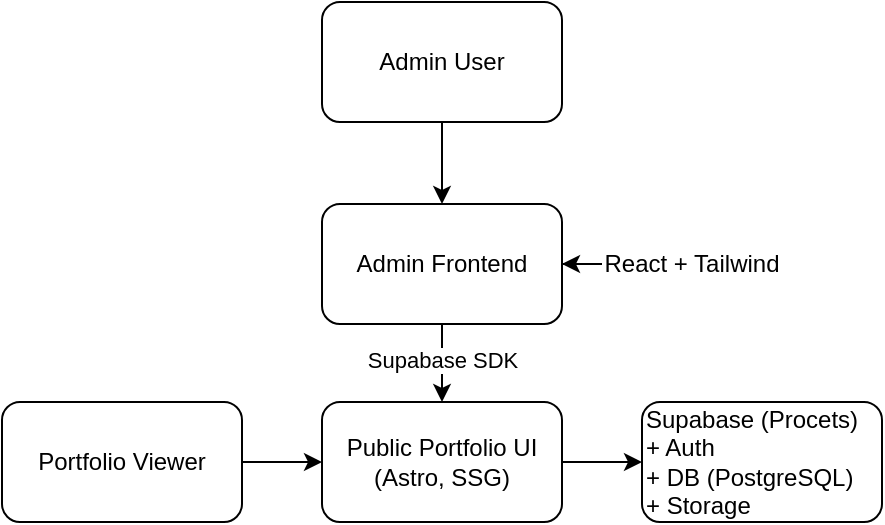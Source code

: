 <mxfile version="24.8.4">
  <diagram name="Seite-1" id="PbCc_y1WBwQMMXHwgZae">
    <mxGraphModel dx="830" dy="455" grid="1" gridSize="10" guides="1" tooltips="1" connect="1" arrows="1" fold="1" page="1" pageScale="1" pageWidth="827" pageHeight="1169" math="0" shadow="0">
      <root>
        <mxCell id="0" />
        <mxCell id="1" parent="0" />
        <mxCell id="KfbELKjPDm21NCQ0_by3-3" value="" style="edgeStyle=orthogonalEdgeStyle;rounded=0;orthogonalLoop=1;jettySize=auto;html=1;" edge="1" parent="1" source="KfbELKjPDm21NCQ0_by3-1" target="KfbELKjPDm21NCQ0_by3-2">
          <mxGeometry relative="1" as="geometry" />
        </mxCell>
        <mxCell id="KfbELKjPDm21NCQ0_by3-1" value="Admin User" style="rounded=1;whiteSpace=wrap;html=1;" vertex="1" parent="1">
          <mxGeometry x="360" y="40" width="120" height="60" as="geometry" />
        </mxCell>
        <mxCell id="KfbELKjPDm21NCQ0_by3-7" value="" style="edgeStyle=orthogonalEdgeStyle;rounded=0;orthogonalLoop=1;jettySize=auto;html=1;" edge="1" parent="1" source="KfbELKjPDm21NCQ0_by3-2" target="KfbELKjPDm21NCQ0_by3-6">
          <mxGeometry relative="1" as="geometry" />
        </mxCell>
        <mxCell id="KfbELKjPDm21NCQ0_by3-9" value="Supabase SDK" style="edgeLabel;html=1;align=center;verticalAlign=middle;resizable=0;points=[];" vertex="1" connectable="0" parent="KfbELKjPDm21NCQ0_by3-7">
          <mxGeometry x="-0.158" relative="1" as="geometry">
            <mxPoint as="offset" />
          </mxGeometry>
        </mxCell>
        <mxCell id="KfbELKjPDm21NCQ0_by3-2" value="Admin Frontend" style="rounded=1;whiteSpace=wrap;html=1;" vertex="1" parent="1">
          <mxGeometry x="360" y="141" width="120" height="60" as="geometry" />
        </mxCell>
        <mxCell id="KfbELKjPDm21NCQ0_by3-5" value="" style="edgeStyle=orthogonalEdgeStyle;rounded=0;orthogonalLoop=1;jettySize=auto;html=1;" edge="1" parent="1" source="KfbELKjPDm21NCQ0_by3-4" target="KfbELKjPDm21NCQ0_by3-2">
          <mxGeometry relative="1" as="geometry" />
        </mxCell>
        <mxCell id="KfbELKjPDm21NCQ0_by3-4" value="React + Tailwind" style="text;html=1;align=center;verticalAlign=middle;whiteSpace=wrap;rounded=0;" vertex="1" parent="1">
          <mxGeometry x="500" y="156" width="90" height="30" as="geometry" />
        </mxCell>
        <mxCell id="KfbELKjPDm21NCQ0_by3-11" value="" style="edgeStyle=orthogonalEdgeStyle;rounded=0;orthogonalLoop=1;jettySize=auto;html=1;" edge="1" parent="1" source="KfbELKjPDm21NCQ0_by3-6" target="KfbELKjPDm21NCQ0_by3-10">
          <mxGeometry relative="1" as="geometry" />
        </mxCell>
        <mxCell id="KfbELKjPDm21NCQ0_by3-6" value="Public Portfolio UI (Astro, SSG)" style="rounded=1;whiteSpace=wrap;html=1;" vertex="1" parent="1">
          <mxGeometry x="360" y="240" width="120" height="60" as="geometry" />
        </mxCell>
        <mxCell id="KfbELKjPDm21NCQ0_by3-10" value="Supabase (Procets)&lt;div&gt;+ Auth&lt;/div&gt;&lt;div&gt;+ DB (PostgreSQL)&lt;/div&gt;&lt;div&gt;+ Storage&lt;/div&gt;" style="rounded=1;whiteSpace=wrap;html=1;align=left;" vertex="1" parent="1">
          <mxGeometry x="520" y="240" width="120" height="60" as="geometry" />
        </mxCell>
        <mxCell id="KfbELKjPDm21NCQ0_by3-13" value="" style="edgeStyle=orthogonalEdgeStyle;rounded=0;orthogonalLoop=1;jettySize=auto;html=1;" edge="1" parent="1" source="KfbELKjPDm21NCQ0_by3-12" target="KfbELKjPDm21NCQ0_by3-6">
          <mxGeometry relative="1" as="geometry" />
        </mxCell>
        <mxCell id="KfbELKjPDm21NCQ0_by3-12" value="Portfolio Viewer" style="rounded=1;whiteSpace=wrap;html=1;align=center;" vertex="1" parent="1">
          <mxGeometry x="200" y="240" width="120" height="60" as="geometry" />
        </mxCell>
      </root>
    </mxGraphModel>
  </diagram>
</mxfile>
